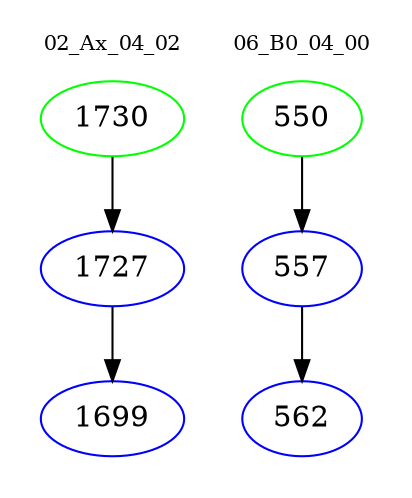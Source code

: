 digraph{
subgraph cluster_0 {
color = white
label = "02_Ax_04_02";
fontsize=10;
T0_1730 [label="1730", color="green"]
T0_1730 -> T0_1727 [color="black"]
T0_1727 [label="1727", color="blue"]
T0_1727 -> T0_1699 [color="black"]
T0_1699 [label="1699", color="blue"]
}
subgraph cluster_1 {
color = white
label = "06_B0_04_00";
fontsize=10;
T1_550 [label="550", color="green"]
T1_550 -> T1_557 [color="black"]
T1_557 [label="557", color="blue"]
T1_557 -> T1_562 [color="black"]
T1_562 [label="562", color="blue"]
}
}
